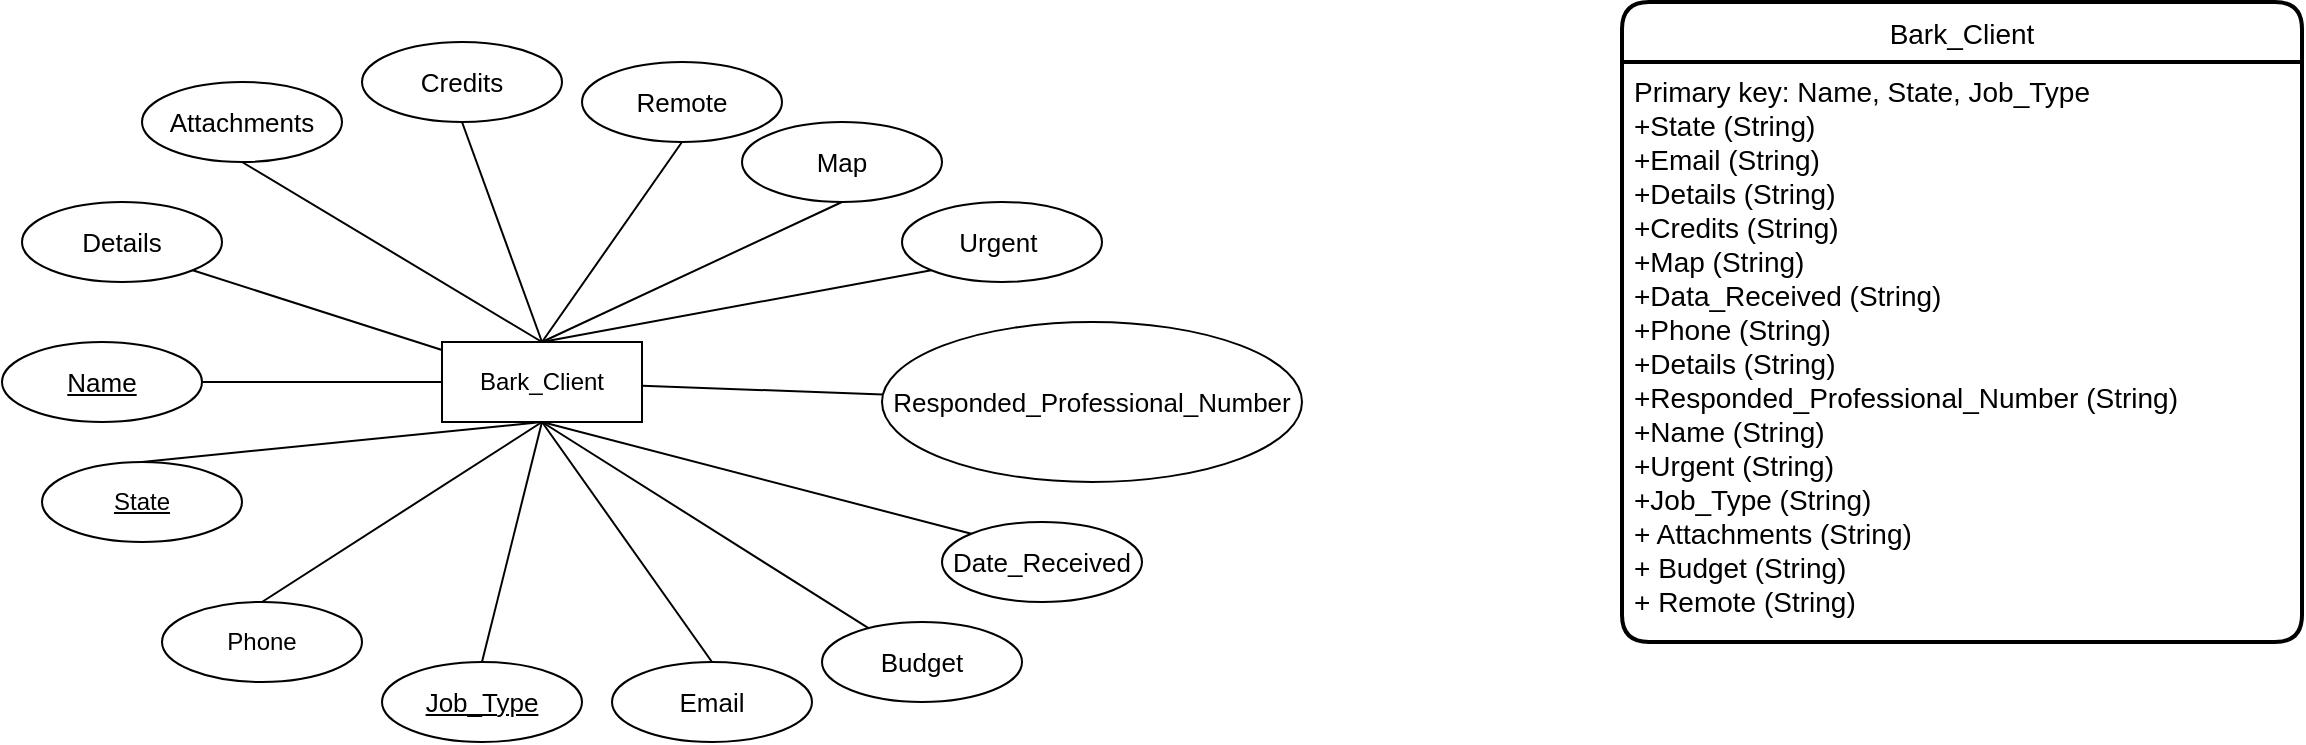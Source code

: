 <mxfile version="20.1.1" type="device"><diagram id="LY0GhdTmVqlvBuymsZOX" name="Page-1"><mxGraphModel dx="1038" dy="579" grid="1" gridSize="10" guides="1" tooltips="1" connect="1" arrows="1" fold="1" page="1" pageScale="1" pageWidth="850" pageHeight="1100" math="0" shadow="0"><root><mxCell id="0"/><mxCell id="1" parent="0"/><mxCell id="k2KA56HlH97TxQyiSHu6-1" value="Bark_Client" style="whiteSpace=wrap;html=1;align=center;" parent="1" vertex="1"><mxGeometry x="340" y="260" width="100" height="40" as="geometry"/></mxCell><mxCell id="k2KA56HlH97TxQyiSHu6-2" value="&lt;u&gt;State&lt;/u&gt;" style="ellipse;whiteSpace=wrap;html=1;align=center;" parent="1" vertex="1"><mxGeometry x="140" y="320" width="100" height="40" as="geometry"/></mxCell><mxCell id="k2KA56HlH97TxQyiSHu6-3" value="" style="endArrow=none;html=1;rounded=0;exitX=0.5;exitY=0;exitDx=0;exitDy=0;entryX=0.5;entryY=1;entryDx=0;entryDy=0;" parent="1" source="k2KA56HlH97TxQyiSHu6-2" target="k2KA56HlH97TxQyiSHu6-1" edge="1"><mxGeometry relative="1" as="geometry"><mxPoint x="340" y="290" as="sourcePoint"/><mxPoint x="500" y="290" as="targetPoint"/></mxGeometry></mxCell><mxCell id="k2KA56HlH97TxQyiSHu6-4" value="Phone" style="ellipse;whiteSpace=wrap;html=1;align=center;" parent="1" vertex="1"><mxGeometry x="200" y="390" width="100" height="40" as="geometry"/></mxCell><mxCell id="k2KA56HlH97TxQyiSHu6-5" value="" style="endArrow=none;html=1;rounded=0;exitX=0.5;exitY=0;exitDx=0;exitDy=0;entryX=0.5;entryY=1;entryDx=0;entryDy=0;" parent="1" source="k2KA56HlH97TxQyiSHu6-4" target="k2KA56HlH97TxQyiSHu6-1" edge="1"><mxGeometry relative="1" as="geometry"><mxPoint x="590" y="290" as="sourcePoint"/><mxPoint x="750" y="290" as="targetPoint"/></mxGeometry></mxCell><mxCell id="k2KA56HlH97TxQyiSHu6-6" value="&lt;span style=&quot;font-family: arial; font-size: 13px; text-align: left; background-color: rgb(255, 255, 255);&quot;&gt;&lt;u&gt;Job_Type&lt;/u&gt;&lt;/span&gt;" style="ellipse;whiteSpace=wrap;html=1;align=center;" parent="1" vertex="1"><mxGeometry x="310" y="420" width="100" height="40" as="geometry"/></mxCell><mxCell id="k2KA56HlH97TxQyiSHu6-7" value="" style="endArrow=none;html=1;rounded=0;exitX=0.5;exitY=0;exitDx=0;exitDy=0;entryX=0.5;entryY=1;entryDx=0;entryDy=0;" parent="1" source="k2KA56HlH97TxQyiSHu6-6" target="k2KA56HlH97TxQyiSHu6-1" edge="1"><mxGeometry relative="1" as="geometry"><mxPoint x="670" y="350" as="sourcePoint"/><mxPoint x="470" y="360" as="targetPoint"/></mxGeometry></mxCell><mxCell id="k2KA56HlH97TxQyiSHu6-8" value="&lt;span style=&quot;font-family: arial; font-size: 13px; text-align: left; background-color: rgb(255, 255, 255);&quot;&gt;Email&lt;/span&gt;" style="ellipse;whiteSpace=wrap;html=1;align=center;" parent="1" vertex="1"><mxGeometry x="425" y="420" width="100" height="40" as="geometry"/></mxCell><mxCell id="k2KA56HlH97TxQyiSHu6-9" value="" style="endArrow=none;html=1;rounded=0;exitX=0.5;exitY=0;exitDx=0;exitDy=0;entryX=0.5;entryY=1;entryDx=0;entryDy=0;" parent="1" source="k2KA56HlH97TxQyiSHu6-8" target="k2KA56HlH97TxQyiSHu6-1" edge="1"><mxGeometry relative="1" as="geometry"><mxPoint x="780" y="370" as="sourcePoint"/><mxPoint x="390" y="290" as="targetPoint"/></mxGeometry></mxCell><mxCell id="k2KA56HlH97TxQyiSHu6-10" value="&lt;span style=&quot;font-family: Arial; font-size: 13px; text-align: left; background-color: rgb(255, 255, 255);&quot;&gt;Date_Received&lt;/span&gt;" style="ellipse;whiteSpace=wrap;html=1;align=center;" parent="1" vertex="1"><mxGeometry x="590" y="350" width="100" height="40" as="geometry"/></mxCell><mxCell id="k2KA56HlH97TxQyiSHu6-11" value="" style="endArrow=none;html=1;rounded=0;exitX=0;exitY=0;exitDx=0;exitDy=0;entryX=0.5;entryY=1;entryDx=0;entryDy=0;" parent="1" source="k2KA56HlH97TxQyiSHu6-10" target="k2KA56HlH97TxQyiSHu6-1" edge="1"><mxGeometry relative="1" as="geometry"><mxPoint x="950" y="380" as="sourcePoint"/><mxPoint x="590" y="250" as="targetPoint"/></mxGeometry></mxCell><mxCell id="k2KA56HlH97TxQyiSHu6-14" value="&lt;div style=&quot;text-align: left;&quot;&gt;&lt;span style=&quot;background-color: initial; font-size: 13px;&quot;&gt;&lt;font face=&quot;arial&quot;&gt;Responded_Professional_Number&lt;/font&gt;&lt;/span&gt;&lt;/div&gt;" style="ellipse;whiteSpace=wrap;html=1;align=center;" parent="1" vertex="1"><mxGeometry x="560" y="250" width="210" height="80" as="geometry"/></mxCell><mxCell id="k2KA56HlH97TxQyiSHu6-15" value="" style="endArrow=none;html=1;rounded=0;" parent="1" source="k2KA56HlH97TxQyiSHu6-14" target="k2KA56HlH97TxQyiSHu6-1" edge="1"><mxGeometry relative="1" as="geometry"><mxPoint x="960" y="300" as="sourcePoint"/><mxPoint x="680" y="250" as="targetPoint"/></mxGeometry></mxCell><mxCell id="k2KA56HlH97TxQyiSHu6-18" value="&lt;span style=&quot;font-family: arial; font-size: 13px; text-align: left; background-color: rgb(255, 255, 255);&quot;&gt;Map&lt;/span&gt;" style="ellipse;whiteSpace=wrap;html=1;align=center;" parent="1" vertex="1"><mxGeometry x="490" y="150" width="100" height="40" as="geometry"/></mxCell><mxCell id="k2KA56HlH97TxQyiSHu6-19" value="" style="endArrow=none;html=1;rounded=0;exitX=0.5;exitY=1;exitDx=0;exitDy=0;entryX=0.5;entryY=0;entryDx=0;entryDy=0;" parent="1" source="k2KA56HlH97TxQyiSHu6-18" target="k2KA56HlH97TxQyiSHu6-1" edge="1"><mxGeometry relative="1" as="geometry"><mxPoint x="765.71" y="90" as="sourcePoint"/><mxPoint x="190" y="100" as="targetPoint"/></mxGeometry></mxCell><mxCell id="k2KA56HlH97TxQyiSHu6-20" value="&lt;div style=&quot;text-align: left;&quot;&gt;&lt;font face=&quot;arial&quot;&gt;&lt;span style=&quot;font-size: 13px; background-color: rgb(255, 255, 255);&quot;&gt;Credits&lt;/span&gt;&lt;/font&gt;&lt;/div&gt;" style="ellipse;whiteSpace=wrap;html=1;align=center;" parent="1" vertex="1"><mxGeometry x="300" y="110" width="100" height="40" as="geometry"/></mxCell><mxCell id="k2KA56HlH97TxQyiSHu6-21" value="" style="endArrow=none;html=1;rounded=0;exitX=0.5;exitY=1;exitDx=0;exitDy=0;entryX=0.5;entryY=0;entryDx=0;entryDy=0;" parent="1" source="k2KA56HlH97TxQyiSHu6-20" target="k2KA56HlH97TxQyiSHu6-1" edge="1"><mxGeometry relative="1" as="geometry"><mxPoint x="615.71" y="70" as="sourcePoint"/><mxPoint x="240" y="240" as="targetPoint"/></mxGeometry></mxCell><mxCell id="k2KA56HlH97TxQyiSHu6-22" value="&lt;div style=&quot;text-align: left;&quot;&gt;&lt;font face=&quot;arial&quot;&gt;&lt;span style=&quot;font-size: 13px; background-color: rgb(255, 255, 255);&quot;&gt;Details&lt;/span&gt;&lt;/font&gt;&lt;/div&gt;" style="ellipse;whiteSpace=wrap;html=1;align=center;" parent="1" vertex="1"><mxGeometry x="130" y="190" width="100" height="40" as="geometry"/></mxCell><mxCell id="k2KA56HlH97TxQyiSHu6-23" value="" style="endArrow=none;html=1;rounded=0;exitX=1;exitY=1;exitDx=0;exitDy=0;" parent="1" source="k2KA56HlH97TxQyiSHu6-22" target="k2KA56HlH97TxQyiSHu6-1" edge="1"><mxGeometry relative="1" as="geometry"><mxPoint x="475.71" y="70" as="sourcePoint"/><mxPoint x="250" y="260" as="targetPoint"/></mxGeometry></mxCell><mxCell id="a0s97jrBQrgjphoPSRo8-2" value="Bark_Client" style="swimlane;childLayout=stackLayout;horizontal=1;startSize=30;horizontalStack=0;rounded=1;fontSize=14;fontStyle=0;strokeWidth=2;resizeParent=0;resizeLast=1;shadow=0;dashed=0;align=center;spacingTop=0;spacing=2;" parent="1" vertex="1"><mxGeometry x="930" y="90" width="340" height="320" as="geometry"><mxRectangle x="320" y="590" width="100" height="30" as="alternateBounds"/></mxGeometry></mxCell><mxCell id="a0s97jrBQrgjphoPSRo8-3" value="Primary key: Name, State, Job_Type&#10;+State (String)&#10;+Email (String)&#10;+Details (String)&#10;+Credits (String)&#10;+Map (String)&#10;+Data_Received (String)&#10;+Phone (String)&#10;+Details (String)&#10;+Responded_Professional_Number (String)&#10;+Name (String)&#10;+Urgent (String)&#10;+Job_Type (String)&#10;+ Attachments (String)&#10;+ Budget (String)&#10;+ Remote (String)&#10;&#10;&#10;&#10;" style="align=left;strokeColor=none;fillColor=none;spacingLeft=4;fontSize=14;verticalAlign=top;resizable=0;rotatable=0;part=1;spacing=2;" parent="a0s97jrBQrgjphoPSRo8-2" vertex="1"><mxGeometry y="30" width="340" height="290" as="geometry"/></mxCell><mxCell id="a0s97jrBQrgjphoPSRo8-9" value="&lt;div style=&quot;text-align: left;&quot;&gt;&lt;font face=&quot;arial&quot;&gt;&lt;span style=&quot;font-size: 13px; background-color: rgb(255, 255, 255);&quot;&gt;&lt;u&gt;Name&lt;/u&gt;&lt;/span&gt;&lt;/font&gt;&lt;/div&gt;" style="ellipse;whiteSpace=wrap;html=1;align=center;" parent="1" vertex="1"><mxGeometry x="120" y="260" width="100" height="40" as="geometry"/></mxCell><mxCell id="a0s97jrBQrgjphoPSRo8-10" value="" style="endArrow=none;html=1;rounded=0;" parent="1" source="a0s97jrBQrgjphoPSRo8-9" target="k2KA56HlH97TxQyiSHu6-1" edge="1"><mxGeometry relative="1" as="geometry"><mxPoint x="343.21" y="110" as="sourcePoint"/><mxPoint x="230" y="300" as="targetPoint"/></mxGeometry></mxCell><mxCell id="ZQFCEP_wbep2ijGuy9pS-1" value="&lt;div style=&quot;text-align: left;&quot;&gt;&lt;font style=&quot;font-size: 13px;&quot;&gt;Urgent&amp;nbsp;&lt;/font&gt;&lt;br&gt;&lt;/div&gt;" style="ellipse;whiteSpace=wrap;html=1;align=center;" parent="1" vertex="1"><mxGeometry x="570" y="190" width="100" height="40" as="geometry"/></mxCell><mxCell id="ZQFCEP_wbep2ijGuy9pS-2" value="" style="endArrow=none;html=1;rounded=0;exitX=0;exitY=1;exitDx=0;exitDy=0;entryX=0.5;entryY=0;entryDx=0;entryDy=0;" parent="1" source="ZQFCEP_wbep2ijGuy9pS-1" target="k2KA56HlH97TxQyiSHu6-1" edge="1"><mxGeometry relative="1" as="geometry"><mxPoint x="890.71" y="50" as="sourcePoint"/><mxPoint x="665" y="240" as="targetPoint"/></mxGeometry></mxCell><mxCell id="vcCikHCcfRpTWKl0r00H-1" value="&lt;div style=&quot;text-align: left;&quot;&gt;&lt;font face=&quot;arial&quot;&gt;&lt;span style=&quot;font-size: 13px; background-color: rgb(255, 255, 255);&quot;&gt;Attachments&lt;/span&gt;&lt;/font&gt;&lt;/div&gt;" style="ellipse;whiteSpace=wrap;html=1;align=center;" parent="1" vertex="1"><mxGeometry x="190" y="130" width="100" height="40" as="geometry"/></mxCell><mxCell id="vcCikHCcfRpTWKl0r00H-2" value="" style="endArrow=none;html=1;rounded=0;exitX=0.5;exitY=1;exitDx=0;exitDy=0;entryX=0.5;entryY=0;entryDx=0;entryDy=0;" parent="1" source="vcCikHCcfRpTWKl0r00H-1" target="k2KA56HlH97TxQyiSHu6-1" edge="1"><mxGeometry relative="1" as="geometry"><mxPoint x="470.71" as="sourcePoint"/><mxPoint x="345" y="190" as="targetPoint"/></mxGeometry></mxCell><mxCell id="vcCikHCcfRpTWKl0r00H-3" value="&lt;span style=&quot;font-family: arial; font-size: 13px; text-align: left; background-color: rgb(255, 255, 255);&quot;&gt;Budget&lt;/span&gt;" style="ellipse;whiteSpace=wrap;html=1;align=center;" parent="1" vertex="1"><mxGeometry x="530" y="400" width="100" height="40" as="geometry"/></mxCell><mxCell id="vcCikHCcfRpTWKl0r00H-4" value="" style="endArrow=none;html=1;rounded=0;entryX=0.5;entryY=1;entryDx=0;entryDy=0;" parent="1" source="vcCikHCcfRpTWKl0r00H-3" target="k2KA56HlH97TxQyiSHu6-1" edge="1"><mxGeometry relative="1" as="geometry"><mxPoint x="680" y="600" as="sourcePoint"/><mxPoint x="540" y="480" as="targetPoint"/></mxGeometry></mxCell><mxCell id="PzrwE7KLtYfu_UZAYKz7-1" value="&lt;div style=&quot;text-align: left;&quot;&gt;&lt;font face=&quot;arial&quot;&gt;&lt;span style=&quot;font-size: 13px; background-color: rgb(255, 255, 255);&quot;&gt;Remote&lt;/span&gt;&lt;/font&gt;&lt;/div&gt;" style="ellipse;whiteSpace=wrap;html=1;align=center;" vertex="1" parent="1"><mxGeometry x="410" y="120" width="100" height="40" as="geometry"/></mxCell><mxCell id="PzrwE7KLtYfu_UZAYKz7-2" value="" style="endArrow=none;html=1;rounded=0;exitX=0.5;exitY=1;exitDx=0;exitDy=0;entryX=0.5;entryY=0;entryDx=0;entryDy=0;" edge="1" parent="1" source="PzrwE7KLtYfu_UZAYKz7-1" target="k2KA56HlH97TxQyiSHu6-1"><mxGeometry relative="1" as="geometry"><mxPoint x="685.71" y="25" as="sourcePoint"/><mxPoint x="460" y="215" as="targetPoint"/></mxGeometry></mxCell></root></mxGraphModel></diagram></mxfile>